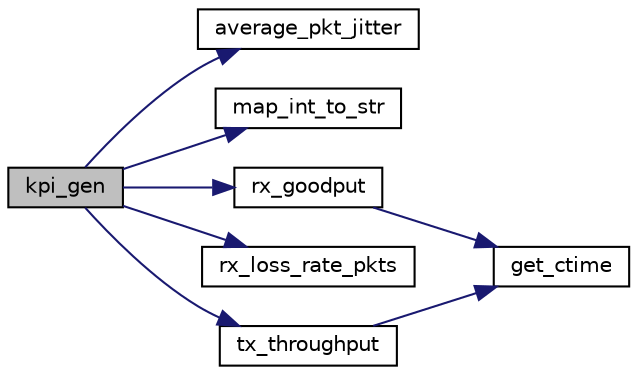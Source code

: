 digraph "kpi_gen"
{
 // LATEX_PDF_SIZE
  edge [fontname="Helvetica",fontsize="10",labelfontname="Helvetica",labelfontsize="10"];
  node [fontname="Helvetica",fontsize="10",shape=record];
  rankdir="LR";
  Node1 [label="kpi_gen",height=0.2,width=0.4,color="black", fillcolor="grey75", style="filled", fontcolor="black",tooltip=" "];
  Node1 -> Node2 [color="midnightblue",fontsize="10",style="solid",fontname="Helvetica"];
  Node2 [label="average_pkt_jitter",height=0.2,width=0.4,color="black", fillcolor="white", style="filled",URL="$otg__kpi_8c.html#a95ffa2ed24d0331b900f801ac9d73a91",tooltip=" "];
  Node1 -> Node3 [color="midnightblue",fontsize="10",style="solid",fontname="Helvetica"];
  Node3 [label="map_int_to_str",height=0.2,width=0.4,color="black", fillcolor="white", style="filled",URL="$log_8c.html#a6b6b936cdf1e4a84de9b5dc18c385fab",tooltip=" "];
  Node1 -> Node4 [color="midnightblue",fontsize="10",style="solid",fontname="Helvetica"];
  Node4 [label="rx_goodput",height=0.2,width=0.4,color="black", fillcolor="white", style="filled",URL="$otg__kpi_8c.html#aac1c5e49613d9e21b21aaf9b7eac082c",tooltip=" "];
  Node4 -> Node5 [color="midnightblue",fontsize="10",style="solid",fontname="Helvetica"];
  Node5 [label="get_ctime",height=0.2,width=0.4,color="black", fillcolor="white", style="filled",URL="$otg_8c.html#a8c2e2f0cd54f87b658206df2be650016",tooltip="get the simulation time"];
  Node1 -> Node6 [color="midnightblue",fontsize="10",style="solid",fontname="Helvetica"];
  Node6 [label="rx_loss_rate_pkts",height=0.2,width=0.4,color="black", fillcolor="white", style="filled",URL="$otg__kpi_8c.html#a5ff0214ac2096b556df51b4efd290e2a",tooltip=" "];
  Node1 -> Node7 [color="midnightblue",fontsize="10",style="solid",fontname="Helvetica"];
  Node7 [label="tx_throughput",height=0.2,width=0.4,color="black", fillcolor="white", style="filled",URL="$otg__kpi_8c.html#a1c1473c19489a8283a94b01c37768fb6",tooltip="compute the transmitter throughput in bytes per seconds"];
  Node7 -> Node5 [color="midnightblue",fontsize="10",style="solid",fontname="Helvetica"];
}
